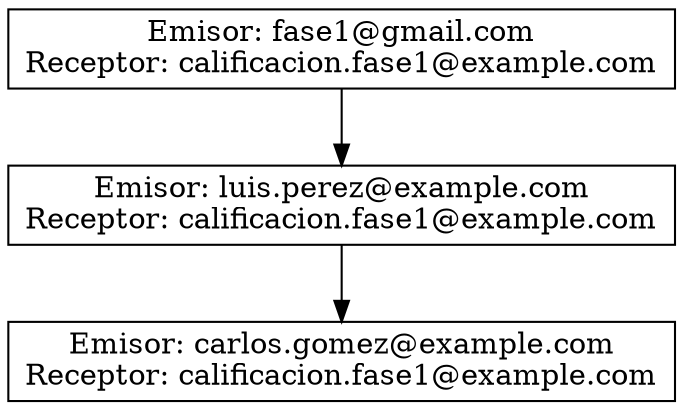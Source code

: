 digraph G {
node [shape=record];
rankdir=TB;
node0 [label="{Emisor: fase1@gmail.com\nReceptor: calificacion.fase1@example.com}"];
node0 -> node1;
node1 [label="{Emisor: luis.perez@example.com\nReceptor: calificacion.fase1@example.com}"];
node1 -> node2;
node2 [label="{Emisor: carlos.gomez@example.com\nReceptor: calificacion.fase1@example.com}"];
}

